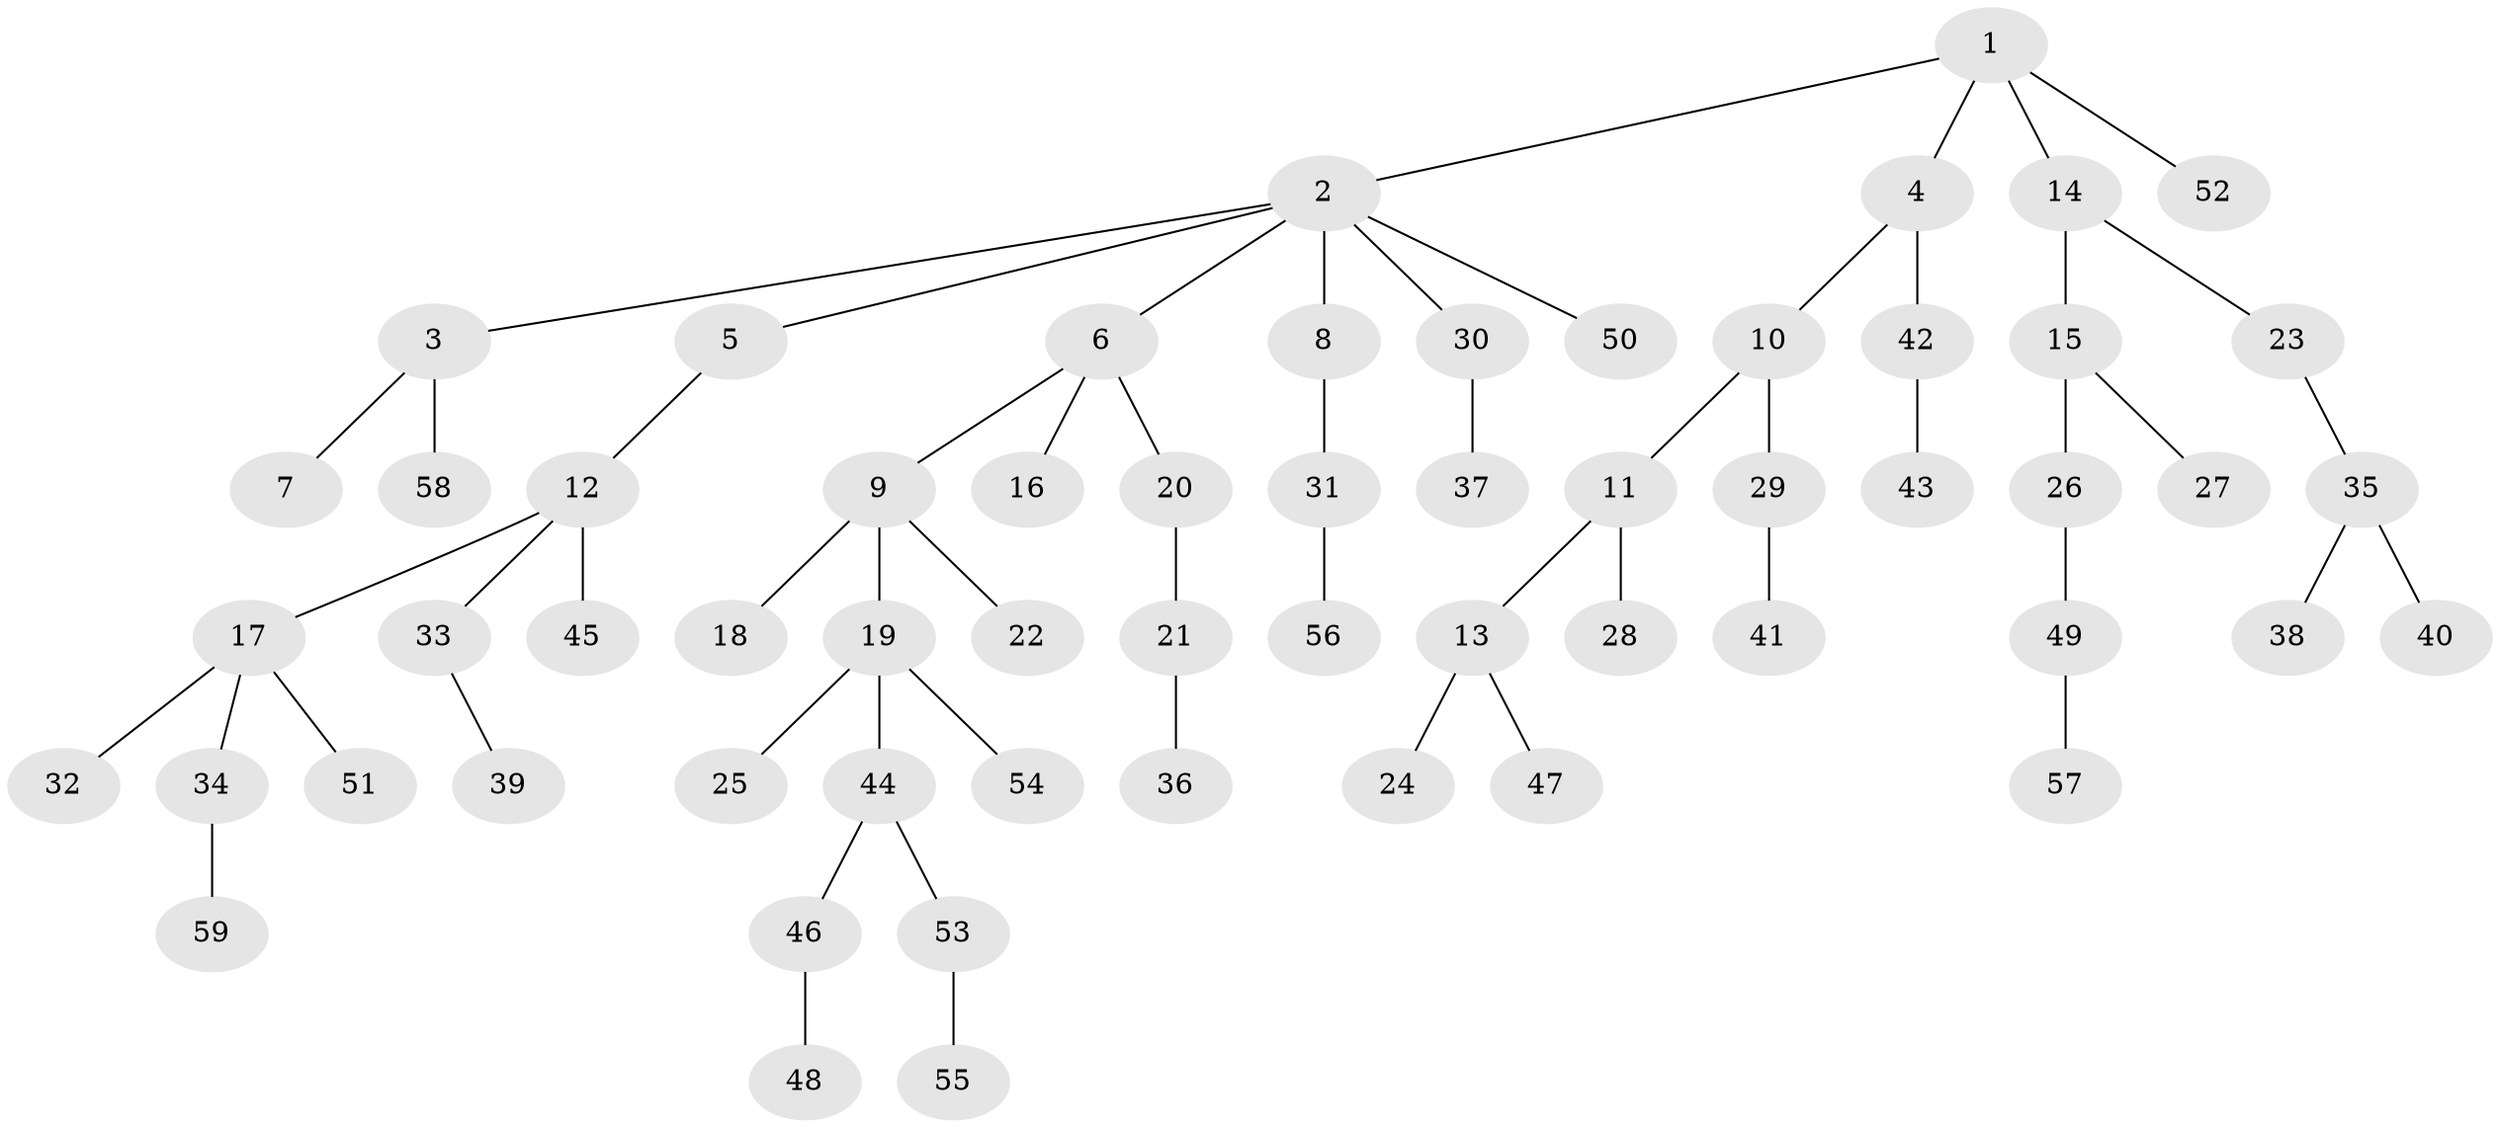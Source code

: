// Generated by graph-tools (version 1.1) at 2025/26/03/09/25 03:26:27]
// undirected, 59 vertices, 58 edges
graph export_dot {
graph [start="1"]
  node [color=gray90,style=filled];
  1;
  2;
  3;
  4;
  5;
  6;
  7;
  8;
  9;
  10;
  11;
  12;
  13;
  14;
  15;
  16;
  17;
  18;
  19;
  20;
  21;
  22;
  23;
  24;
  25;
  26;
  27;
  28;
  29;
  30;
  31;
  32;
  33;
  34;
  35;
  36;
  37;
  38;
  39;
  40;
  41;
  42;
  43;
  44;
  45;
  46;
  47;
  48;
  49;
  50;
  51;
  52;
  53;
  54;
  55;
  56;
  57;
  58;
  59;
  1 -- 2;
  1 -- 4;
  1 -- 14;
  1 -- 52;
  2 -- 3;
  2 -- 5;
  2 -- 6;
  2 -- 8;
  2 -- 30;
  2 -- 50;
  3 -- 7;
  3 -- 58;
  4 -- 10;
  4 -- 42;
  5 -- 12;
  6 -- 9;
  6 -- 16;
  6 -- 20;
  8 -- 31;
  9 -- 18;
  9 -- 19;
  9 -- 22;
  10 -- 11;
  10 -- 29;
  11 -- 13;
  11 -- 28;
  12 -- 17;
  12 -- 33;
  12 -- 45;
  13 -- 24;
  13 -- 47;
  14 -- 15;
  14 -- 23;
  15 -- 26;
  15 -- 27;
  17 -- 32;
  17 -- 34;
  17 -- 51;
  19 -- 25;
  19 -- 44;
  19 -- 54;
  20 -- 21;
  21 -- 36;
  23 -- 35;
  26 -- 49;
  29 -- 41;
  30 -- 37;
  31 -- 56;
  33 -- 39;
  34 -- 59;
  35 -- 38;
  35 -- 40;
  42 -- 43;
  44 -- 46;
  44 -- 53;
  46 -- 48;
  49 -- 57;
  53 -- 55;
}
